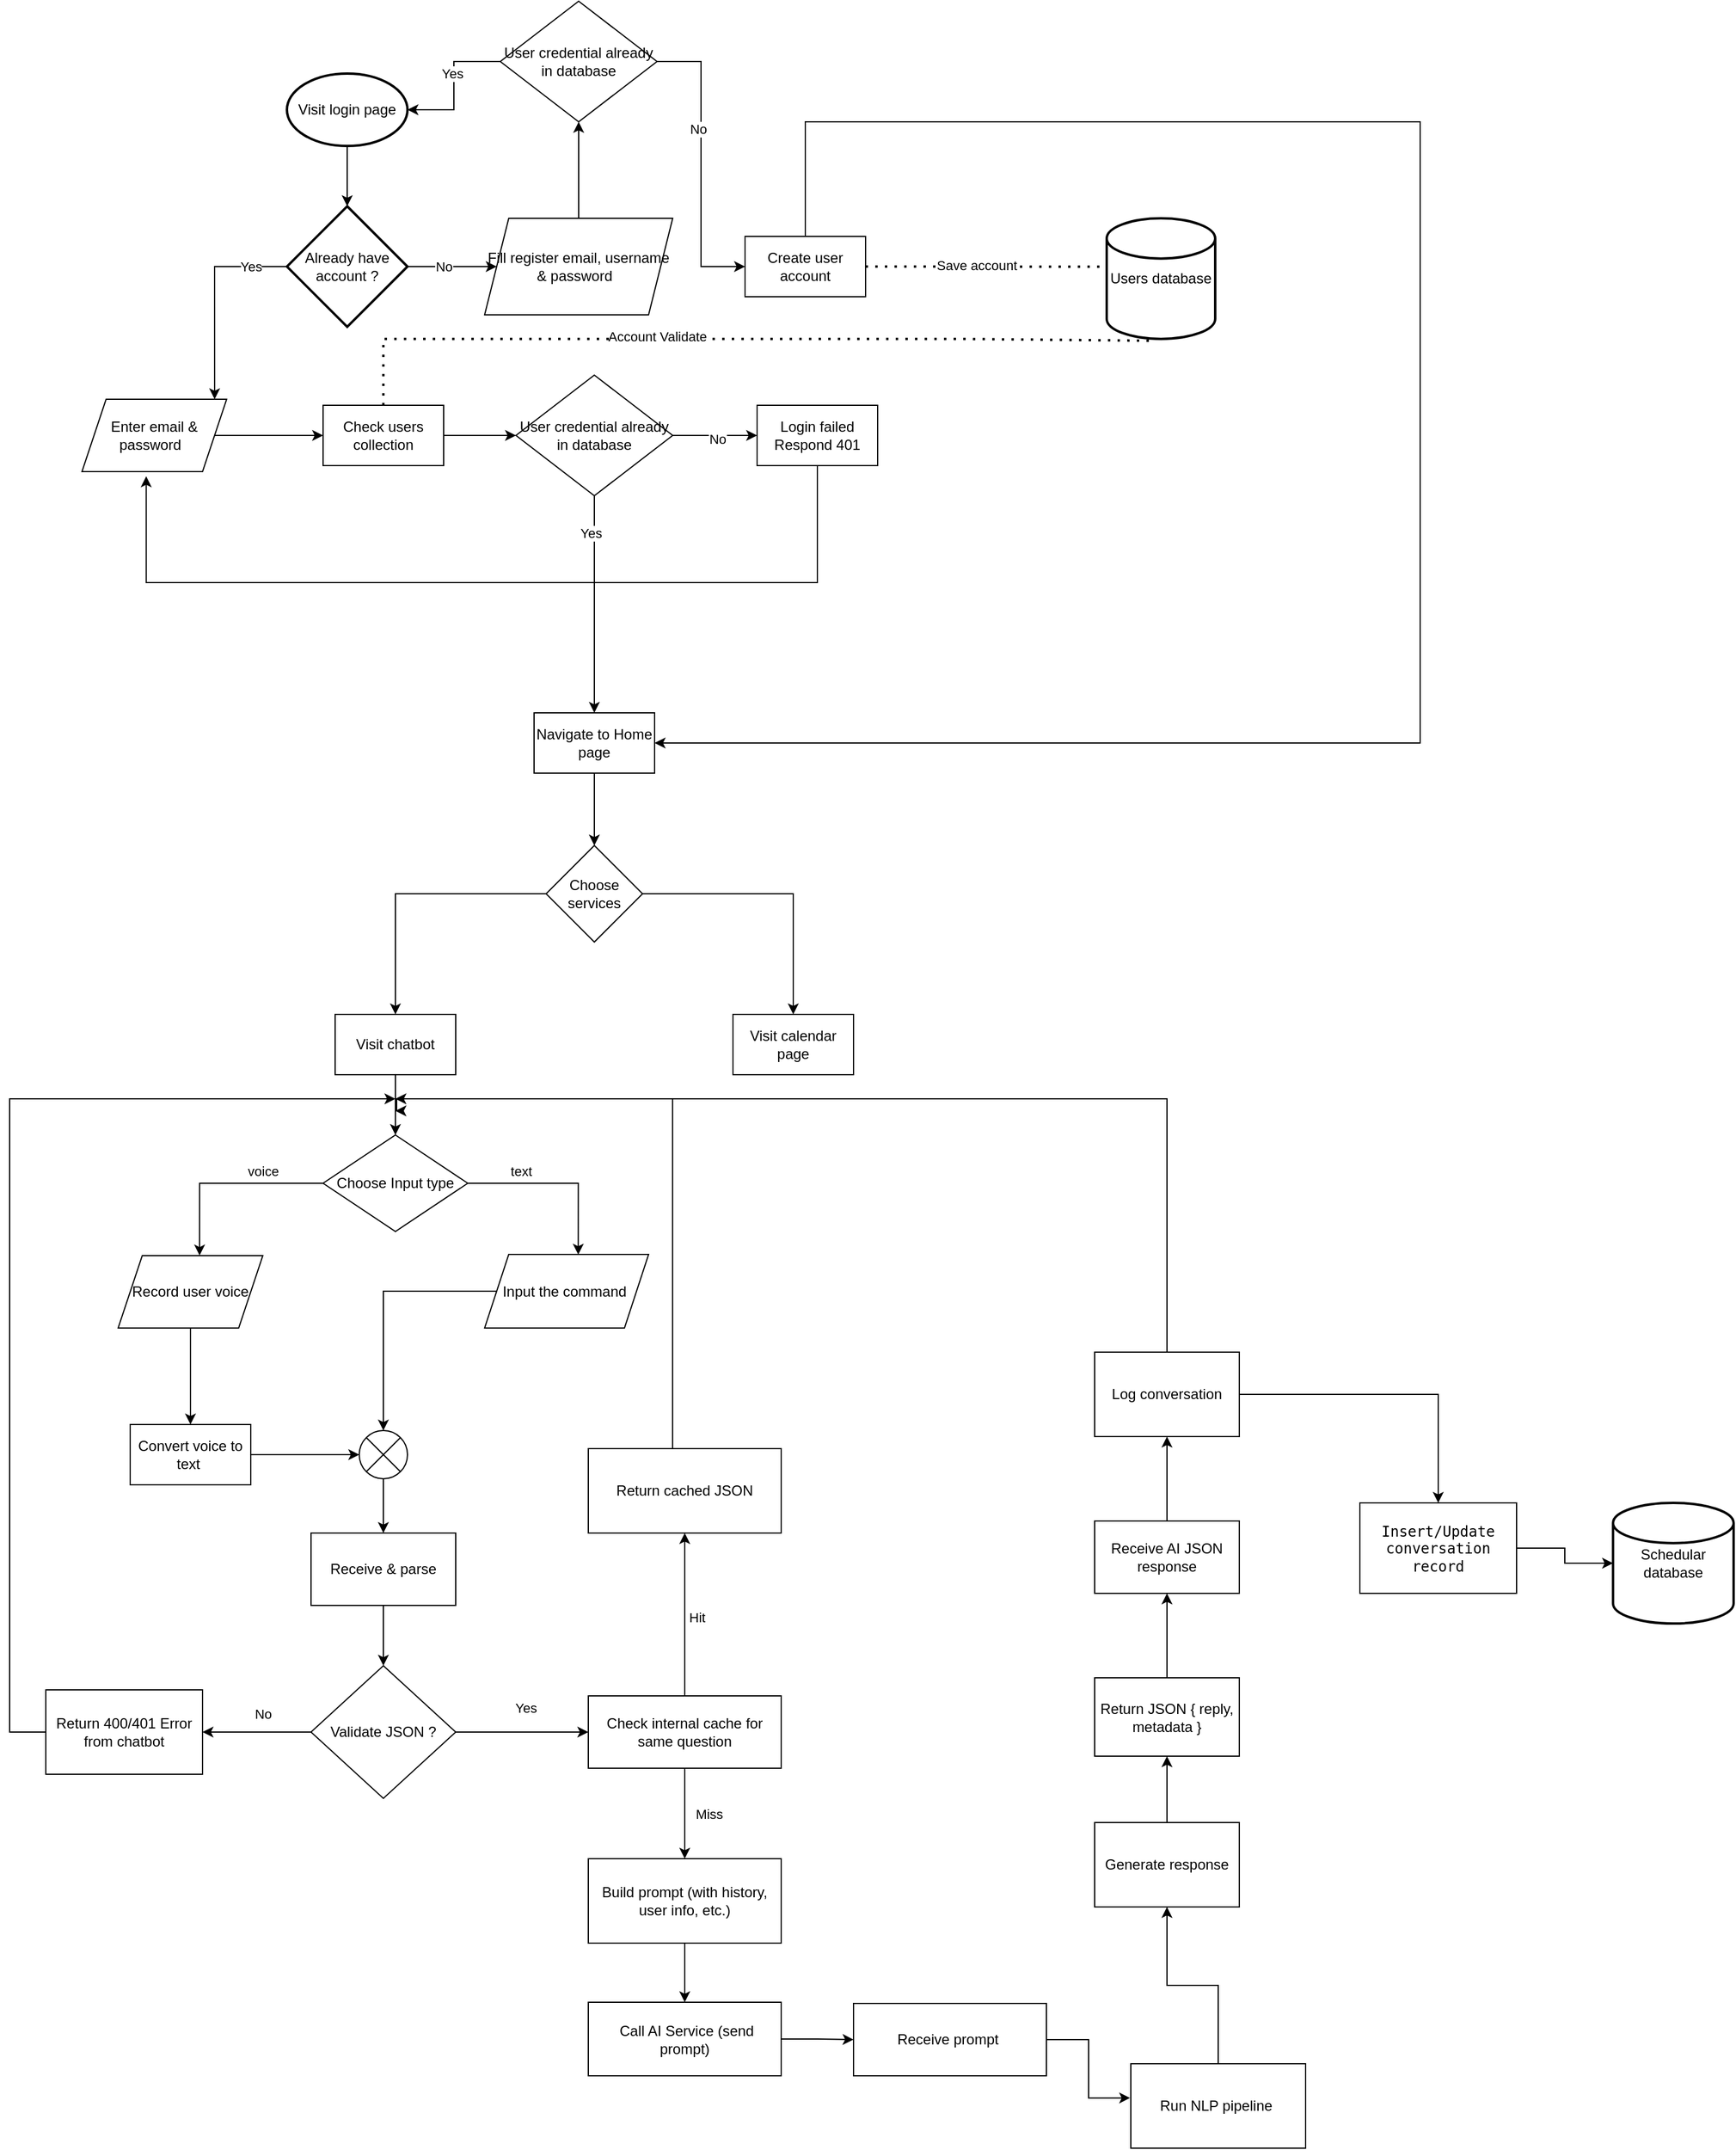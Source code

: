 <mxfile version="27.1.3">
  <diagram id="C5RBs43oDa-KdzZeNtuy" name="Page-1">
    <mxGraphModel dx="5380" dy="2484" grid="1" gridSize="10" guides="1" tooltips="1" connect="1" arrows="1" fold="1" page="1" pageScale="1" pageWidth="827" pageHeight="1169" math="0" shadow="0">
      <root>
        <mxCell id="WIyWlLk6GJQsqaUBKTNV-0" />
        <mxCell id="WIyWlLk6GJQsqaUBKTNV-1" parent="WIyWlLk6GJQsqaUBKTNV-0" />
        <mxCell id="kpQcfJ6aBJUCtAHp5x6C-29" style="edgeStyle=orthogonalEdgeStyle;rounded=0;orthogonalLoop=1;jettySize=auto;html=1;" edge="1" parent="WIyWlLk6GJQsqaUBKTNV-1" source="kpQcfJ6aBJUCtAHp5x6C-18" target="kpQcfJ6aBJUCtAHp5x6C-28">
          <mxGeometry relative="1" as="geometry" />
        </mxCell>
        <mxCell id="kpQcfJ6aBJUCtAHp5x6C-18" value="Visit login page" style="strokeWidth=2;html=1;shape=mxgraph.flowchart.start_1;whiteSpace=wrap;" vertex="1" parent="WIyWlLk6GJQsqaUBKTNV-1">
          <mxGeometry x="250" y="130" width="100" height="60" as="geometry" />
        </mxCell>
        <mxCell id="kpQcfJ6aBJUCtAHp5x6C-23" style="edgeStyle=orthogonalEdgeStyle;rounded=0;orthogonalLoop=1;jettySize=auto;html=1;entryX=0;entryY=0.5;entryDx=0;entryDy=0;" edge="1" parent="WIyWlLk6GJQsqaUBKTNV-1" source="kpQcfJ6aBJUCtAHp5x6C-19" target="kpQcfJ6aBJUCtAHp5x6C-22">
          <mxGeometry relative="1" as="geometry" />
        </mxCell>
        <mxCell id="kpQcfJ6aBJUCtAHp5x6C-19" value="Enter email &amp;amp; password&amp;nbsp;&amp;nbsp;" style="shape=parallelogram;perimeter=parallelogramPerimeter;whiteSpace=wrap;html=1;fixedSize=1;" vertex="1" parent="WIyWlLk6GJQsqaUBKTNV-1">
          <mxGeometry x="80" y="400" width="120" height="60" as="geometry" />
        </mxCell>
        <mxCell id="kpQcfJ6aBJUCtAHp5x6C-26" style="edgeStyle=orthogonalEdgeStyle;rounded=0;orthogonalLoop=1;jettySize=auto;html=1;" edge="1" parent="WIyWlLk6GJQsqaUBKTNV-1" source="kpQcfJ6aBJUCtAHp5x6C-21" target="kpQcfJ6aBJUCtAHp5x6C-25">
          <mxGeometry relative="1" as="geometry" />
        </mxCell>
        <mxCell id="kpQcfJ6aBJUCtAHp5x6C-27" value="No" style="edgeLabel;html=1;align=center;verticalAlign=middle;resizable=0;points=[];" vertex="1" connectable="0" parent="kpQcfJ6aBJUCtAHp5x6C-26">
          <mxGeometry x="0.055" y="-3" relative="1" as="geometry">
            <mxPoint as="offset" />
          </mxGeometry>
        </mxCell>
        <mxCell id="kpQcfJ6aBJUCtAHp5x6C-46" style="edgeStyle=orthogonalEdgeStyle;rounded=0;orthogonalLoop=1;jettySize=auto;html=1;" edge="1" parent="WIyWlLk6GJQsqaUBKTNV-1" source="kpQcfJ6aBJUCtAHp5x6C-21">
          <mxGeometry relative="1" as="geometry">
            <mxPoint x="505" y="660" as="targetPoint" />
          </mxGeometry>
        </mxCell>
        <mxCell id="kpQcfJ6aBJUCtAHp5x6C-47" value="Yes" style="edgeLabel;html=1;align=center;verticalAlign=middle;resizable=0;points=[];" vertex="1" connectable="0" parent="kpQcfJ6aBJUCtAHp5x6C-46">
          <mxGeometry x="-0.656" y="-3" relative="1" as="geometry">
            <mxPoint as="offset" />
          </mxGeometry>
        </mxCell>
        <mxCell id="kpQcfJ6aBJUCtAHp5x6C-21" value="User credential already in database" style="rhombus;whiteSpace=wrap;html=1;" vertex="1" parent="WIyWlLk6GJQsqaUBKTNV-1">
          <mxGeometry x="440" y="380" width="130" height="100" as="geometry" />
        </mxCell>
        <mxCell id="kpQcfJ6aBJUCtAHp5x6C-24" style="edgeStyle=orthogonalEdgeStyle;rounded=0;orthogonalLoop=1;jettySize=auto;html=1;entryX=0;entryY=0.5;entryDx=0;entryDy=0;" edge="1" parent="WIyWlLk6GJQsqaUBKTNV-1" source="kpQcfJ6aBJUCtAHp5x6C-22" target="kpQcfJ6aBJUCtAHp5x6C-21">
          <mxGeometry relative="1" as="geometry" />
        </mxCell>
        <mxCell id="kpQcfJ6aBJUCtAHp5x6C-22" value="Check users collection" style="html=1;dashed=0;whiteSpace=wrap;" vertex="1" parent="WIyWlLk6GJQsqaUBKTNV-1">
          <mxGeometry x="280" y="405" width="100" height="50" as="geometry" />
        </mxCell>
        <mxCell id="kpQcfJ6aBJUCtAHp5x6C-33" style="edgeStyle=orthogonalEdgeStyle;rounded=0;orthogonalLoop=1;jettySize=auto;html=1;entryX=0.444;entryY=1.065;entryDx=0;entryDy=0;entryPerimeter=0;" edge="1" parent="WIyWlLk6GJQsqaUBKTNV-1" source="kpQcfJ6aBJUCtAHp5x6C-25" target="kpQcfJ6aBJUCtAHp5x6C-19">
          <mxGeometry relative="1" as="geometry">
            <mxPoint x="650" y="650" as="targetPoint" />
            <Array as="points">
              <mxPoint x="690" y="552" />
              <mxPoint x="133" y="552" />
            </Array>
          </mxGeometry>
        </mxCell>
        <mxCell id="kpQcfJ6aBJUCtAHp5x6C-25" value="Login failed&lt;div&gt;Respond 401&lt;/div&gt;" style="html=1;dashed=0;whiteSpace=wrap;" vertex="1" parent="WIyWlLk6GJQsqaUBKTNV-1">
          <mxGeometry x="640" y="405" width="100" height="50" as="geometry" />
        </mxCell>
        <mxCell id="kpQcfJ6aBJUCtAHp5x6C-35" style="edgeStyle=orthogonalEdgeStyle;rounded=0;orthogonalLoop=1;jettySize=auto;html=1;" edge="1" parent="WIyWlLk6GJQsqaUBKTNV-1" source="kpQcfJ6aBJUCtAHp5x6C-28" target="kpQcfJ6aBJUCtAHp5x6C-34">
          <mxGeometry relative="1" as="geometry" />
        </mxCell>
        <mxCell id="kpQcfJ6aBJUCtAHp5x6C-36" value="No" style="edgeLabel;html=1;align=center;verticalAlign=middle;resizable=0;points=[];" vertex="1" connectable="0" parent="kpQcfJ6aBJUCtAHp5x6C-35">
          <mxGeometry x="0.217" y="-1" relative="1" as="geometry">
            <mxPoint x="-15" y="-1" as="offset" />
          </mxGeometry>
        </mxCell>
        <mxCell id="kpQcfJ6aBJUCtAHp5x6C-28" value="Already have account ?" style="strokeWidth=2;html=1;shape=mxgraph.flowchart.decision;whiteSpace=wrap;" vertex="1" parent="WIyWlLk6GJQsqaUBKTNV-1">
          <mxGeometry x="250" y="240" width="100" height="100" as="geometry" />
        </mxCell>
        <mxCell id="kpQcfJ6aBJUCtAHp5x6C-30" style="edgeStyle=orthogonalEdgeStyle;rounded=0;orthogonalLoop=1;jettySize=auto;html=1;entryX=0.917;entryY=0;entryDx=0;entryDy=0;entryPerimeter=0;" edge="1" parent="WIyWlLk6GJQsqaUBKTNV-1" source="kpQcfJ6aBJUCtAHp5x6C-28" target="kpQcfJ6aBJUCtAHp5x6C-19">
          <mxGeometry relative="1" as="geometry" />
        </mxCell>
        <mxCell id="kpQcfJ6aBJUCtAHp5x6C-31" value="Yes" style="edgeLabel;html=1;align=center;verticalAlign=middle;resizable=0;points=[];" vertex="1" connectable="0" parent="kpQcfJ6aBJUCtAHp5x6C-30">
          <mxGeometry x="-0.572" y="-4" relative="1" as="geometry">
            <mxPoint x="6" y="4" as="offset" />
          </mxGeometry>
        </mxCell>
        <mxCell id="kpQcfJ6aBJUCtAHp5x6C-57" style="edgeStyle=orthogonalEdgeStyle;rounded=0;orthogonalLoop=1;jettySize=auto;html=1;" edge="1" parent="WIyWlLk6GJQsqaUBKTNV-1" source="kpQcfJ6aBJUCtAHp5x6C-34" target="kpQcfJ6aBJUCtAHp5x6C-56">
          <mxGeometry relative="1" as="geometry" />
        </mxCell>
        <mxCell id="kpQcfJ6aBJUCtAHp5x6C-34" value="Fill register email, username &amp;amp; password&amp;nbsp;&amp;nbsp;" style="shape=parallelogram;perimeter=parallelogramPerimeter;whiteSpace=wrap;html=1;fixedSize=1;" vertex="1" parent="WIyWlLk6GJQsqaUBKTNV-1">
          <mxGeometry x="414" y="250" width="156" height="80" as="geometry" />
        </mxCell>
        <mxCell id="kpQcfJ6aBJUCtAHp5x6C-37" value="Users database" style="strokeWidth=2;html=1;shape=mxgraph.flowchart.database;whiteSpace=wrap;" vertex="1" parent="WIyWlLk6GJQsqaUBKTNV-1">
          <mxGeometry x="930" y="250" width="90" height="100" as="geometry" />
        </mxCell>
        <mxCell id="kpQcfJ6aBJUCtAHp5x6C-50" style="edgeStyle=orthogonalEdgeStyle;rounded=0;orthogonalLoop=1;jettySize=auto;html=1;" edge="1" parent="WIyWlLk6GJQsqaUBKTNV-1" source="kpQcfJ6aBJUCtAHp5x6C-39" target="kpQcfJ6aBJUCtAHp5x6C-48">
          <mxGeometry relative="1" as="geometry">
            <Array as="points">
              <mxPoint x="680" y="170" />
              <mxPoint x="1190" y="170" />
              <mxPoint x="1190" y="685" />
            </Array>
          </mxGeometry>
        </mxCell>
        <mxCell id="kpQcfJ6aBJUCtAHp5x6C-39" value="Create user account" style="html=1;dashed=0;whiteSpace=wrap;" vertex="1" parent="WIyWlLk6GJQsqaUBKTNV-1">
          <mxGeometry x="630" y="265" width="100" height="50" as="geometry" />
        </mxCell>
        <mxCell id="kpQcfJ6aBJUCtAHp5x6C-44" value="" style="endArrow=none;dashed=1;html=1;dashPattern=1 3;strokeWidth=2;rounded=0;exitX=0.5;exitY=0;exitDx=0;exitDy=0;entryX=0.423;entryY=1.015;entryDx=0;entryDy=0;entryPerimeter=0;" edge="1" parent="WIyWlLk6GJQsqaUBKTNV-1" source="kpQcfJ6aBJUCtAHp5x6C-22" target="kpQcfJ6aBJUCtAHp5x6C-37">
          <mxGeometry width="50" height="50" relative="1" as="geometry">
            <mxPoint x="340" y="400" as="sourcePoint" />
            <mxPoint x="390" y="350" as="targetPoint" />
            <Array as="points">
              <mxPoint x="330" y="350" />
              <mxPoint x="810" y="350" />
            </Array>
          </mxGeometry>
        </mxCell>
        <mxCell id="kpQcfJ6aBJUCtAHp5x6C-45" value="Account Validate" style="edgeLabel;html=1;align=center;verticalAlign=middle;resizable=0;points=[];" vertex="1" connectable="0" parent="kpQcfJ6aBJUCtAHp5x6C-44">
          <mxGeometry x="-0.188" y="2" relative="1" as="geometry">
            <mxPoint as="offset" />
          </mxGeometry>
        </mxCell>
        <mxCell id="kpQcfJ6aBJUCtAHp5x6C-64" style="edgeStyle=orthogonalEdgeStyle;rounded=0;orthogonalLoop=1;jettySize=auto;html=1;entryX=0.5;entryY=0;entryDx=0;entryDy=0;" edge="1" parent="WIyWlLk6GJQsqaUBKTNV-1" source="kpQcfJ6aBJUCtAHp5x6C-48" target="kpQcfJ6aBJUCtAHp5x6C-63">
          <mxGeometry relative="1" as="geometry" />
        </mxCell>
        <mxCell id="kpQcfJ6aBJUCtAHp5x6C-48" value="Navigate to Home page" style="html=1;dashed=0;whiteSpace=wrap;" vertex="1" parent="WIyWlLk6GJQsqaUBKTNV-1">
          <mxGeometry x="455" y="660" width="100" height="50" as="geometry" />
        </mxCell>
        <mxCell id="kpQcfJ6aBJUCtAHp5x6C-52" value="" style="endArrow=none;dashed=1;html=1;dashPattern=1 3;strokeWidth=2;rounded=0;exitX=1;exitY=0.5;exitDx=0;exitDy=0;entryX=-0.02;entryY=0.401;entryDx=0;entryDy=0;entryPerimeter=0;" edge="1" parent="WIyWlLk6GJQsqaUBKTNV-1" source="kpQcfJ6aBJUCtAHp5x6C-39" target="kpQcfJ6aBJUCtAHp5x6C-37">
          <mxGeometry width="50" height="50" relative="1" as="geometry">
            <mxPoint x="740" y="280" as="sourcePoint" />
            <mxPoint x="790" y="230" as="targetPoint" />
          </mxGeometry>
        </mxCell>
        <mxCell id="kpQcfJ6aBJUCtAHp5x6C-53" value="Save account" style="edgeLabel;html=1;align=center;verticalAlign=middle;resizable=0;points=[];" vertex="1" connectable="0" parent="kpQcfJ6aBJUCtAHp5x6C-52">
          <mxGeometry x="-0.072" y="1" relative="1" as="geometry">
            <mxPoint as="offset" />
          </mxGeometry>
        </mxCell>
        <mxCell id="kpQcfJ6aBJUCtAHp5x6C-59" style="edgeStyle=orthogonalEdgeStyle;rounded=0;orthogonalLoop=1;jettySize=auto;html=1;entryX=0;entryY=0.5;entryDx=0;entryDy=0;" edge="1" parent="WIyWlLk6GJQsqaUBKTNV-1" source="kpQcfJ6aBJUCtAHp5x6C-56" target="kpQcfJ6aBJUCtAHp5x6C-39">
          <mxGeometry relative="1" as="geometry" />
        </mxCell>
        <mxCell id="kpQcfJ6aBJUCtAHp5x6C-60" value="No" style="edgeLabel;html=1;align=center;verticalAlign=middle;resizable=0;points=[];" vertex="1" connectable="0" parent="kpQcfJ6aBJUCtAHp5x6C-59">
          <mxGeometry x="-0.239" y="-3" relative="1" as="geometry">
            <mxPoint as="offset" />
          </mxGeometry>
        </mxCell>
        <mxCell id="kpQcfJ6aBJUCtAHp5x6C-61" style="edgeStyle=orthogonalEdgeStyle;rounded=0;orthogonalLoop=1;jettySize=auto;html=1;" edge="1" parent="WIyWlLk6GJQsqaUBKTNV-1" source="kpQcfJ6aBJUCtAHp5x6C-56" target="kpQcfJ6aBJUCtAHp5x6C-18">
          <mxGeometry relative="1" as="geometry" />
        </mxCell>
        <mxCell id="kpQcfJ6aBJUCtAHp5x6C-62" value="Yes" style="edgeLabel;html=1;align=center;verticalAlign=middle;resizable=0;points=[];" vertex="1" connectable="0" parent="kpQcfJ6aBJUCtAHp5x6C-61">
          <mxGeometry x="-0.179" y="-2" relative="1" as="geometry">
            <mxPoint as="offset" />
          </mxGeometry>
        </mxCell>
        <mxCell id="kpQcfJ6aBJUCtAHp5x6C-56" value="User credential already in database" style="rhombus;whiteSpace=wrap;html=1;" vertex="1" parent="WIyWlLk6GJQsqaUBKTNV-1">
          <mxGeometry x="427" y="70" width="130" height="100" as="geometry" />
        </mxCell>
        <mxCell id="kpQcfJ6aBJUCtAHp5x6C-69" style="edgeStyle=orthogonalEdgeStyle;rounded=0;orthogonalLoop=1;jettySize=auto;html=1;entryX=0.5;entryY=0;entryDx=0;entryDy=0;" edge="1" parent="WIyWlLk6GJQsqaUBKTNV-1" source="kpQcfJ6aBJUCtAHp5x6C-63" target="kpQcfJ6aBJUCtAHp5x6C-66">
          <mxGeometry relative="1" as="geometry" />
        </mxCell>
        <mxCell id="kpQcfJ6aBJUCtAHp5x6C-71" style="edgeStyle=orthogonalEdgeStyle;rounded=0;orthogonalLoop=1;jettySize=auto;html=1;entryX=0.5;entryY=0;entryDx=0;entryDy=0;" edge="1" parent="WIyWlLk6GJQsqaUBKTNV-1" source="kpQcfJ6aBJUCtAHp5x6C-63" target="kpQcfJ6aBJUCtAHp5x6C-65">
          <mxGeometry relative="1" as="geometry" />
        </mxCell>
        <mxCell id="kpQcfJ6aBJUCtAHp5x6C-63" value="Choose services" style="rhombus;whiteSpace=wrap;html=1;" vertex="1" parent="WIyWlLk6GJQsqaUBKTNV-1">
          <mxGeometry x="465" y="770" width="80" height="80" as="geometry" />
        </mxCell>
        <mxCell id="kpQcfJ6aBJUCtAHp5x6C-65" value="Visit calendar page" style="html=1;dashed=0;whiteSpace=wrap;" vertex="1" parent="WIyWlLk6GJQsqaUBKTNV-1">
          <mxGeometry x="620" y="910" width="100" height="50" as="geometry" />
        </mxCell>
        <mxCell id="kpQcfJ6aBJUCtAHp5x6C-73" style="edgeStyle=orthogonalEdgeStyle;rounded=0;orthogonalLoop=1;jettySize=auto;html=1;entryX=0.5;entryY=0;entryDx=0;entryDy=0;" edge="1" parent="WIyWlLk6GJQsqaUBKTNV-1" source="kpQcfJ6aBJUCtAHp5x6C-66" target="kpQcfJ6aBJUCtAHp5x6C-72">
          <mxGeometry relative="1" as="geometry" />
        </mxCell>
        <mxCell id="kpQcfJ6aBJUCtAHp5x6C-66" value="Visit chatbot" style="html=1;dashed=0;whiteSpace=wrap;" vertex="1" parent="WIyWlLk6GJQsqaUBKTNV-1">
          <mxGeometry x="290" y="910" width="100" height="50" as="geometry" />
        </mxCell>
        <mxCell id="kpQcfJ6aBJUCtAHp5x6C-72" value="Choose Input type" style="shape=rhombus;html=1;dashed=0;whiteSpace=wrap;perimeter=rhombusPerimeter;" vertex="1" parent="WIyWlLk6GJQsqaUBKTNV-1">
          <mxGeometry x="280" y="1010" width="120" height="80" as="geometry" />
        </mxCell>
        <mxCell id="kpQcfJ6aBJUCtAHp5x6C-81" style="edgeStyle=orthogonalEdgeStyle;rounded=0;orthogonalLoop=1;jettySize=auto;html=1;entryX=0.5;entryY=0;entryDx=0;entryDy=0;" edge="1" parent="WIyWlLk6GJQsqaUBKTNV-1" source="kpQcfJ6aBJUCtAHp5x6C-74" target="kpQcfJ6aBJUCtAHp5x6C-80">
          <mxGeometry relative="1" as="geometry" />
        </mxCell>
        <mxCell id="kpQcfJ6aBJUCtAHp5x6C-74" value="Record user voice" style="shape=parallelogram;perimeter=parallelogramPerimeter;whiteSpace=wrap;html=1;fixedSize=1;" vertex="1" parent="WIyWlLk6GJQsqaUBKTNV-1">
          <mxGeometry x="110" y="1110" width="120" height="60" as="geometry" />
        </mxCell>
        <mxCell id="kpQcfJ6aBJUCtAHp5x6C-75" style="edgeStyle=orthogonalEdgeStyle;rounded=0;orthogonalLoop=1;jettySize=auto;html=1;entryX=0.563;entryY=-0.002;entryDx=0;entryDy=0;entryPerimeter=0;" edge="1" parent="WIyWlLk6GJQsqaUBKTNV-1" source="kpQcfJ6aBJUCtAHp5x6C-72" target="kpQcfJ6aBJUCtAHp5x6C-74">
          <mxGeometry relative="1" as="geometry" />
        </mxCell>
        <mxCell id="kpQcfJ6aBJUCtAHp5x6C-76" value="voice" style="edgeLabel;html=1;align=center;verticalAlign=middle;resizable=0;points=[];" vertex="1" connectable="0" parent="kpQcfJ6aBJUCtAHp5x6C-75">
          <mxGeometry x="-0.187" y="-3" relative="1" as="geometry">
            <mxPoint x="16" y="-7" as="offset" />
          </mxGeometry>
        </mxCell>
        <mxCell id="kpQcfJ6aBJUCtAHp5x6C-77" value="Input the command&amp;nbsp;" style="shape=parallelogram;perimeter=parallelogramPerimeter;whiteSpace=wrap;html=1;fixedSize=1;" vertex="1" parent="WIyWlLk6GJQsqaUBKTNV-1">
          <mxGeometry x="414" y="1109" width="136" height="61" as="geometry" />
        </mxCell>
        <mxCell id="kpQcfJ6aBJUCtAHp5x6C-78" style="edgeStyle=orthogonalEdgeStyle;rounded=0;orthogonalLoop=1;jettySize=auto;html=1;entryX=0.571;entryY=0.003;entryDx=0;entryDy=0;entryPerimeter=0;" edge="1" parent="WIyWlLk6GJQsqaUBKTNV-1" source="kpQcfJ6aBJUCtAHp5x6C-72" target="kpQcfJ6aBJUCtAHp5x6C-77">
          <mxGeometry relative="1" as="geometry" />
        </mxCell>
        <mxCell id="kpQcfJ6aBJUCtAHp5x6C-79" value="text" style="edgeLabel;html=1;align=center;verticalAlign=middle;resizable=0;points=[];" vertex="1" connectable="0" parent="kpQcfJ6aBJUCtAHp5x6C-78">
          <mxGeometry x="-0.097" y="-2" relative="1" as="geometry">
            <mxPoint x="-24" y="-12" as="offset" />
          </mxGeometry>
        </mxCell>
        <mxCell id="kpQcfJ6aBJUCtAHp5x6C-83" style="edgeStyle=orthogonalEdgeStyle;rounded=0;orthogonalLoop=1;jettySize=auto;html=1;" edge="1" parent="WIyWlLk6GJQsqaUBKTNV-1" source="kpQcfJ6aBJUCtAHp5x6C-80" target="kpQcfJ6aBJUCtAHp5x6C-82">
          <mxGeometry relative="1" as="geometry" />
        </mxCell>
        <mxCell id="kpQcfJ6aBJUCtAHp5x6C-80" value="Convert voice to text&amp;nbsp;" style="html=1;dashed=0;whiteSpace=wrap;" vertex="1" parent="WIyWlLk6GJQsqaUBKTNV-1">
          <mxGeometry x="120" y="1250" width="100" height="50" as="geometry" />
        </mxCell>
        <mxCell id="kpQcfJ6aBJUCtAHp5x6C-89" style="edgeStyle=orthogonalEdgeStyle;rounded=0;orthogonalLoop=1;jettySize=auto;html=1;entryX=0.5;entryY=0;entryDx=0;entryDy=0;" edge="1" parent="WIyWlLk6GJQsqaUBKTNV-1" source="kpQcfJ6aBJUCtAHp5x6C-82" target="kpQcfJ6aBJUCtAHp5x6C-85">
          <mxGeometry relative="1" as="geometry" />
        </mxCell>
        <mxCell id="kpQcfJ6aBJUCtAHp5x6C-82" value="" style="verticalLabelPosition=bottom;verticalAlign=top;html=1;shape=mxgraph.flowchart.or;" vertex="1" parent="WIyWlLk6GJQsqaUBKTNV-1">
          <mxGeometry x="310" y="1255" width="40" height="40" as="geometry" />
        </mxCell>
        <mxCell id="kpQcfJ6aBJUCtAHp5x6C-84" style="edgeStyle=orthogonalEdgeStyle;rounded=0;orthogonalLoop=1;jettySize=auto;html=1;entryX=0.5;entryY=0;entryDx=0;entryDy=0;entryPerimeter=0;" edge="1" parent="WIyWlLk6GJQsqaUBKTNV-1" source="kpQcfJ6aBJUCtAHp5x6C-77" target="kpQcfJ6aBJUCtAHp5x6C-82">
          <mxGeometry relative="1" as="geometry" />
        </mxCell>
        <mxCell id="kpQcfJ6aBJUCtAHp5x6C-91" style="edgeStyle=orthogonalEdgeStyle;rounded=0;orthogonalLoop=1;jettySize=auto;html=1;entryX=0.5;entryY=0;entryDx=0;entryDy=0;" edge="1" parent="WIyWlLk6GJQsqaUBKTNV-1" source="kpQcfJ6aBJUCtAHp5x6C-85" target="kpQcfJ6aBJUCtAHp5x6C-90">
          <mxGeometry relative="1" as="geometry" />
        </mxCell>
        <mxCell id="kpQcfJ6aBJUCtAHp5x6C-85" value="Receive &amp;amp; parse" style="rounded=0;whiteSpace=wrap;html=1;" vertex="1" parent="WIyWlLk6GJQsqaUBKTNV-1">
          <mxGeometry x="270" y="1340" width="120" height="60" as="geometry" />
        </mxCell>
        <mxCell id="kpQcfJ6aBJUCtAHp5x6C-93" style="edgeStyle=orthogonalEdgeStyle;rounded=0;orthogonalLoop=1;jettySize=auto;html=1;entryX=1;entryY=0.5;entryDx=0;entryDy=0;" edge="1" parent="WIyWlLk6GJQsqaUBKTNV-1" source="kpQcfJ6aBJUCtAHp5x6C-90" target="kpQcfJ6aBJUCtAHp5x6C-92">
          <mxGeometry relative="1" as="geometry" />
        </mxCell>
        <mxCell id="kpQcfJ6aBJUCtAHp5x6C-94" value="No" style="edgeLabel;html=1;align=center;verticalAlign=middle;resizable=0;points=[];" vertex="1" connectable="0" parent="kpQcfJ6aBJUCtAHp5x6C-93">
          <mxGeometry x="-0.241" y="-2" relative="1" as="geometry">
            <mxPoint x="-6" y="-13" as="offset" />
          </mxGeometry>
        </mxCell>
        <mxCell id="kpQcfJ6aBJUCtAHp5x6C-90" value="Validate JSON ?" style="rhombus;whiteSpace=wrap;html=1;" vertex="1" parent="WIyWlLk6GJQsqaUBKTNV-1">
          <mxGeometry x="270" y="1450" width="120" height="110" as="geometry" />
        </mxCell>
        <mxCell id="kpQcfJ6aBJUCtAHp5x6C-96" style="edgeStyle=orthogonalEdgeStyle;rounded=0;orthogonalLoop=1;jettySize=auto;html=1;" edge="1" parent="WIyWlLk6GJQsqaUBKTNV-1" source="kpQcfJ6aBJUCtAHp5x6C-92">
          <mxGeometry relative="1" as="geometry">
            <mxPoint x="340" y="980" as="targetPoint" />
            <Array as="points">
              <mxPoint x="20" y="1505" />
              <mxPoint x="20" y="980" />
            </Array>
          </mxGeometry>
        </mxCell>
        <mxCell id="kpQcfJ6aBJUCtAHp5x6C-92" value="Return 400/401 Error from chatbot" style="html=1;dashed=0;whiteSpace=wrap;" vertex="1" parent="WIyWlLk6GJQsqaUBKTNV-1">
          <mxGeometry x="50" y="1470" width="130" height="70" as="geometry" />
        </mxCell>
        <mxCell id="kpQcfJ6aBJUCtAHp5x6C-101" style="edgeStyle=orthogonalEdgeStyle;rounded=0;orthogonalLoop=1;jettySize=auto;html=1;" edge="1" parent="WIyWlLk6GJQsqaUBKTNV-1" source="kpQcfJ6aBJUCtAHp5x6C-105" target="kpQcfJ6aBJUCtAHp5x6C-104">
          <mxGeometry relative="1" as="geometry">
            <mxPoint x="565" y="1440" as="sourcePoint" />
            <mxPoint x="565" y="1370" as="targetPoint" />
          </mxGeometry>
        </mxCell>
        <mxCell id="kpQcfJ6aBJUCtAHp5x6C-102" value="Hit" style="edgeLabel;html=1;align=center;verticalAlign=middle;resizable=0;points=[];" vertex="1" connectable="0" parent="kpQcfJ6aBJUCtAHp5x6C-101">
          <mxGeometry x="-0.156" y="2" relative="1" as="geometry">
            <mxPoint x="12" y="-8" as="offset" />
          </mxGeometry>
        </mxCell>
        <mxCell id="kpQcfJ6aBJUCtAHp5x6C-98" style="edgeStyle=orthogonalEdgeStyle;rounded=0;orthogonalLoop=1;jettySize=auto;html=1;" edge="1" parent="WIyWlLk6GJQsqaUBKTNV-1" source="kpQcfJ6aBJUCtAHp5x6C-90" target="kpQcfJ6aBJUCtAHp5x6C-105">
          <mxGeometry relative="1" as="geometry">
            <mxPoint x="490" y="1505" as="targetPoint" />
          </mxGeometry>
        </mxCell>
        <mxCell id="kpQcfJ6aBJUCtAHp5x6C-99" value="Yes" style="edgeLabel;html=1;align=center;verticalAlign=middle;resizable=0;points=[];" vertex="1" connectable="0" parent="kpQcfJ6aBJUCtAHp5x6C-98">
          <mxGeometry x="0.048" y="-3" relative="1" as="geometry">
            <mxPoint y="-23" as="offset" />
          </mxGeometry>
        </mxCell>
        <mxCell id="kpQcfJ6aBJUCtAHp5x6C-103" style="edgeStyle=orthogonalEdgeStyle;rounded=0;orthogonalLoop=1;jettySize=auto;html=1;exitX=0.437;exitY=0.045;exitDx=0;exitDy=0;exitPerimeter=0;" edge="1" parent="WIyWlLk6GJQsqaUBKTNV-1" source="kpQcfJ6aBJUCtAHp5x6C-104">
          <mxGeometry relative="1" as="geometry">
            <mxPoint x="340" y="980" as="targetPoint" />
            <mxPoint x="565" y="1240.0" as="sourcePoint" />
            <Array as="points">
              <mxPoint x="570" y="980" />
            </Array>
          </mxGeometry>
        </mxCell>
        <mxCell id="kpQcfJ6aBJUCtAHp5x6C-104" value="Return cached JSON" style="html=1;dashed=0;whiteSpace=wrap;" vertex="1" parent="WIyWlLk6GJQsqaUBKTNV-1">
          <mxGeometry x="500" y="1270" width="160" height="70" as="geometry" />
        </mxCell>
        <mxCell id="kpQcfJ6aBJUCtAHp5x6C-107" style="edgeStyle=orthogonalEdgeStyle;rounded=0;orthogonalLoop=1;jettySize=auto;html=1;entryX=0.5;entryY=0;entryDx=0;entryDy=0;" edge="1" parent="WIyWlLk6GJQsqaUBKTNV-1" source="kpQcfJ6aBJUCtAHp5x6C-105" target="kpQcfJ6aBJUCtAHp5x6C-106">
          <mxGeometry relative="1" as="geometry" />
        </mxCell>
        <mxCell id="kpQcfJ6aBJUCtAHp5x6C-108" value="Miss" style="edgeLabel;html=1;align=center;verticalAlign=middle;resizable=0;points=[];" vertex="1" connectable="0" parent="kpQcfJ6aBJUCtAHp5x6C-107">
          <mxGeometry x="0.009" y="1" relative="1" as="geometry">
            <mxPoint x="19" as="offset" />
          </mxGeometry>
        </mxCell>
        <mxCell id="kpQcfJ6aBJUCtAHp5x6C-105" value="Check internal cache for same question" style="html=1;dashed=0;whiteSpace=wrap;" vertex="1" parent="WIyWlLk6GJQsqaUBKTNV-1">
          <mxGeometry x="500" y="1475" width="160" height="60" as="geometry" />
        </mxCell>
        <mxCell id="kpQcfJ6aBJUCtAHp5x6C-110" style="edgeStyle=orthogonalEdgeStyle;rounded=0;orthogonalLoop=1;jettySize=auto;html=1;entryX=0.5;entryY=0;entryDx=0;entryDy=0;" edge="1" parent="WIyWlLk6GJQsqaUBKTNV-1" source="kpQcfJ6aBJUCtAHp5x6C-106" target="kpQcfJ6aBJUCtAHp5x6C-109">
          <mxGeometry relative="1" as="geometry" />
        </mxCell>
        <mxCell id="kpQcfJ6aBJUCtAHp5x6C-106" value="Build prompt (with history, user info, etc.)" style="rounded=0;whiteSpace=wrap;html=1;" vertex="1" parent="WIyWlLk6GJQsqaUBKTNV-1">
          <mxGeometry x="500" y="1610" width="160" height="70" as="geometry" />
        </mxCell>
        <mxCell id="kpQcfJ6aBJUCtAHp5x6C-112" style="edgeStyle=orthogonalEdgeStyle;rounded=0;orthogonalLoop=1;jettySize=auto;html=1;entryX=0;entryY=0.5;entryDx=0;entryDy=0;" edge="1" parent="WIyWlLk6GJQsqaUBKTNV-1" source="kpQcfJ6aBJUCtAHp5x6C-109" target="kpQcfJ6aBJUCtAHp5x6C-111">
          <mxGeometry relative="1" as="geometry" />
        </mxCell>
        <mxCell id="kpQcfJ6aBJUCtAHp5x6C-109" value="&amp;nbsp;Call AI Service (send prompt)" style="html=1;dashed=0;whiteSpace=wrap;" vertex="1" parent="WIyWlLk6GJQsqaUBKTNV-1">
          <mxGeometry x="500" y="1729" width="160" height="61" as="geometry" />
        </mxCell>
        <mxCell id="kpQcfJ6aBJUCtAHp5x6C-111" value="Receive prompt&amp;nbsp;" style="html=1;dashed=0;whiteSpace=wrap;" vertex="1" parent="WIyWlLk6GJQsqaUBKTNV-1">
          <mxGeometry x="720" y="1730" width="160" height="60" as="geometry" />
        </mxCell>
        <mxCell id="kpQcfJ6aBJUCtAHp5x6C-116" style="edgeStyle=orthogonalEdgeStyle;rounded=0;orthogonalLoop=1;jettySize=auto;html=1;" edge="1" parent="WIyWlLk6GJQsqaUBKTNV-1" source="kpQcfJ6aBJUCtAHp5x6C-113" target="kpQcfJ6aBJUCtAHp5x6C-115">
          <mxGeometry relative="1" as="geometry" />
        </mxCell>
        <mxCell id="kpQcfJ6aBJUCtAHp5x6C-113" value="Run NLP pipeline&amp;nbsp;" style="html=1;dashed=0;whiteSpace=wrap;" vertex="1" parent="WIyWlLk6GJQsqaUBKTNV-1">
          <mxGeometry x="950" y="1780" width="145" height="70" as="geometry" />
        </mxCell>
        <mxCell id="kpQcfJ6aBJUCtAHp5x6C-114" style="edgeStyle=orthogonalEdgeStyle;rounded=0;orthogonalLoop=1;jettySize=auto;html=1;entryX=-0.004;entryY=0.405;entryDx=0;entryDy=0;entryPerimeter=0;" edge="1" parent="WIyWlLk6GJQsqaUBKTNV-1" source="kpQcfJ6aBJUCtAHp5x6C-111" target="kpQcfJ6aBJUCtAHp5x6C-113">
          <mxGeometry relative="1" as="geometry" />
        </mxCell>
        <mxCell id="kpQcfJ6aBJUCtAHp5x6C-118" style="edgeStyle=orthogonalEdgeStyle;rounded=0;orthogonalLoop=1;jettySize=auto;html=1;entryX=0.5;entryY=1;entryDx=0;entryDy=0;" edge="1" parent="WIyWlLk6GJQsqaUBKTNV-1" source="kpQcfJ6aBJUCtAHp5x6C-115" target="kpQcfJ6aBJUCtAHp5x6C-117">
          <mxGeometry relative="1" as="geometry" />
        </mxCell>
        <mxCell id="kpQcfJ6aBJUCtAHp5x6C-115" value="Generate response" style="html=1;dashed=0;whiteSpace=wrap;" vertex="1" parent="WIyWlLk6GJQsqaUBKTNV-1">
          <mxGeometry x="920" y="1580" width="120" height="70" as="geometry" />
        </mxCell>
        <mxCell id="kpQcfJ6aBJUCtAHp5x6C-120" style="edgeStyle=orthogonalEdgeStyle;rounded=0;orthogonalLoop=1;jettySize=auto;html=1;" edge="1" parent="WIyWlLk6GJQsqaUBKTNV-1" source="kpQcfJ6aBJUCtAHp5x6C-117" target="kpQcfJ6aBJUCtAHp5x6C-119">
          <mxGeometry relative="1" as="geometry" />
        </mxCell>
        <mxCell id="kpQcfJ6aBJUCtAHp5x6C-117" value="Return JSON { reply, metadata }" style="html=1;dashed=0;whiteSpace=wrap;" vertex="1" parent="WIyWlLk6GJQsqaUBKTNV-1">
          <mxGeometry x="920" y="1460" width="120" height="65" as="geometry" />
        </mxCell>
        <mxCell id="kpQcfJ6aBJUCtAHp5x6C-122" style="edgeStyle=orthogonalEdgeStyle;rounded=0;orthogonalLoop=1;jettySize=auto;html=1;entryX=0.5;entryY=1;entryDx=0;entryDy=0;" edge="1" parent="WIyWlLk6GJQsqaUBKTNV-1" source="kpQcfJ6aBJUCtAHp5x6C-119" target="kpQcfJ6aBJUCtAHp5x6C-121">
          <mxGeometry relative="1" as="geometry" />
        </mxCell>
        <mxCell id="kpQcfJ6aBJUCtAHp5x6C-119" value="Receive AI JSON response" style="rounded=0;whiteSpace=wrap;html=1;" vertex="1" parent="WIyWlLk6GJQsqaUBKTNV-1">
          <mxGeometry x="920" y="1330" width="120" height="60" as="geometry" />
        </mxCell>
        <mxCell id="kpQcfJ6aBJUCtAHp5x6C-132" style="edgeStyle=orthogonalEdgeStyle;rounded=0;orthogonalLoop=1;jettySize=auto;html=1;" edge="1" parent="WIyWlLk6GJQsqaUBKTNV-1" source="kpQcfJ6aBJUCtAHp5x6C-121" target="kpQcfJ6aBJUCtAHp5x6C-128">
          <mxGeometry relative="1" as="geometry" />
        </mxCell>
        <mxCell id="kpQcfJ6aBJUCtAHp5x6C-133" style="edgeStyle=orthogonalEdgeStyle;rounded=0;orthogonalLoop=1;jettySize=auto;html=1;" edge="1" parent="WIyWlLk6GJQsqaUBKTNV-1" source="kpQcfJ6aBJUCtAHp5x6C-121">
          <mxGeometry relative="1" as="geometry">
            <mxPoint x="340.0" y="990.0" as="targetPoint" />
            <Array as="points">
              <mxPoint x="980" y="980" />
              <mxPoint x="341" y="980" />
              <mxPoint x="341" y="990" />
            </Array>
          </mxGeometry>
        </mxCell>
        <mxCell id="kpQcfJ6aBJUCtAHp5x6C-121" value="&amp;nbsp;Log conversation&amp;nbsp;" style="html=1;dashed=0;whiteSpace=wrap;" vertex="1" parent="WIyWlLk6GJQsqaUBKTNV-1">
          <mxGeometry x="920" y="1190" width="120" height="70" as="geometry" />
        </mxCell>
        <mxCell id="kpQcfJ6aBJUCtAHp5x6C-123" value="Schedular database" style="strokeWidth=2;html=1;shape=mxgraph.flowchart.database;whiteSpace=wrap;" vertex="1" parent="WIyWlLk6GJQsqaUBKTNV-1">
          <mxGeometry x="1350" y="1315" width="100" height="100" as="geometry" />
        </mxCell>
        <mxCell id="kpQcfJ6aBJUCtAHp5x6C-130" style="edgeStyle=orthogonalEdgeStyle;rounded=0;orthogonalLoop=1;jettySize=auto;html=1;" edge="1" parent="WIyWlLk6GJQsqaUBKTNV-1" source="kpQcfJ6aBJUCtAHp5x6C-128" target="kpQcfJ6aBJUCtAHp5x6C-123">
          <mxGeometry relative="1" as="geometry" />
        </mxCell>
        <mxCell id="kpQcfJ6aBJUCtAHp5x6C-128" value="&lt;code data-end=&quot;4525&quot; data-start=&quot;4490&quot;&gt;Insert/Update conversation record&lt;/code&gt;" style="html=1;dashed=0;whiteSpace=wrap;" vertex="1" parent="WIyWlLk6GJQsqaUBKTNV-1">
          <mxGeometry x="1140" y="1315" width="130" height="75" as="geometry" />
        </mxCell>
      </root>
    </mxGraphModel>
  </diagram>
</mxfile>
